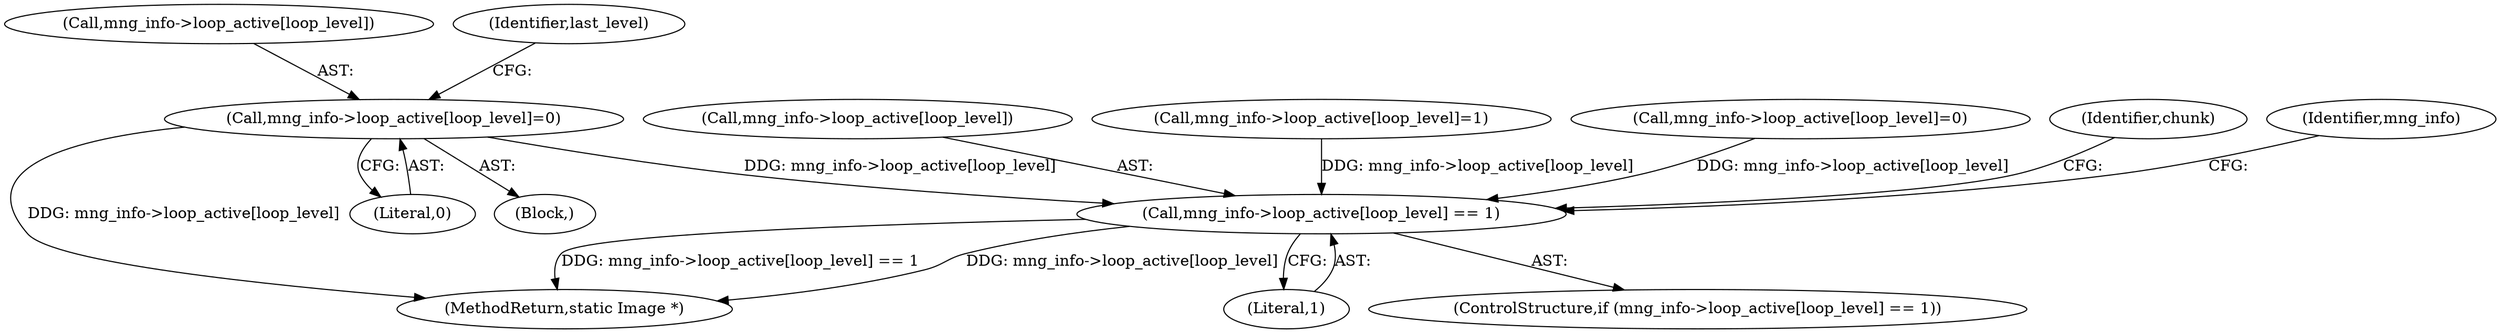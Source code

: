 digraph "0_ImageMagick_22e0310345499ffe906c604428f2a3a668942b05@array" {
"1003185" [label="(Call,mng_info->loop_active[loop_level]=0)"];
"1003109" [label="(Call,mng_info->loop_active[loop_level] == 1)"];
"1003191" [label="(Literal,0)"];
"1003185" [label="(Call,mng_info->loop_active[loop_level]=0)"];
"1002999" [label="(Call,mng_info->loop_active[loop_level]=1)"];
"1003099" [label="(Call,mng_info->loop_active[loop_level]=0)"];
"1003108" [label="(ControlStructure,if (mng_info->loop_active[loop_level] == 1))"];
"1007383" [label="(MethodReturn,static Image *)"];
"1003222" [label="(Identifier,chunk)"];
"1003120" [label="(Identifier,mng_info)"];
"1003115" [label="(Literal,1)"];
"1003110" [label="(Call,mng_info->loop_active[loop_level])"];
"1003109" [label="(Call,mng_info->loop_active[loop_level] == 1)"];
"1003183" [label="(Block,)"];
"1003186" [label="(Call,mng_info->loop_active[loop_level])"];
"1003193" [label="(Identifier,last_level)"];
"1003185" -> "1003183"  [label="AST: "];
"1003185" -> "1003191"  [label="CFG: "];
"1003186" -> "1003185"  [label="AST: "];
"1003191" -> "1003185"  [label="AST: "];
"1003193" -> "1003185"  [label="CFG: "];
"1003185" -> "1007383"  [label="DDG: mng_info->loop_active[loop_level]"];
"1003185" -> "1003109"  [label="DDG: mng_info->loop_active[loop_level]"];
"1003109" -> "1003108"  [label="AST: "];
"1003109" -> "1003115"  [label="CFG: "];
"1003110" -> "1003109"  [label="AST: "];
"1003115" -> "1003109"  [label="AST: "];
"1003120" -> "1003109"  [label="CFG: "];
"1003222" -> "1003109"  [label="CFG: "];
"1003109" -> "1007383"  [label="DDG: mng_info->loop_active[loop_level]"];
"1003109" -> "1007383"  [label="DDG: mng_info->loop_active[loop_level] == 1"];
"1002999" -> "1003109"  [label="DDG: mng_info->loop_active[loop_level]"];
"1003099" -> "1003109"  [label="DDG: mng_info->loop_active[loop_level]"];
}
